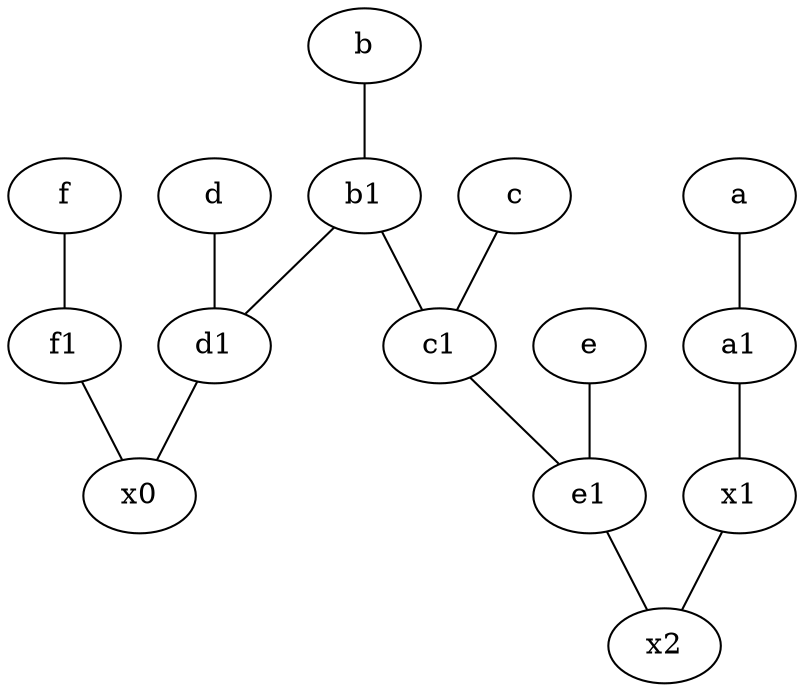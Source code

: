 graph {
	node [labelfontsize=50]
	x0 [labelfontsize=50]
	b1 [labelfontsize=50 pos="9,4!"]
	x2 [labelfontsize=50]
	c1 [labelfontsize=50 pos="4.5,3!"]
	f1 [labelfontsize=50 pos="3,8!"]
	x1 [labelfontsize=50]
	a1 [labelfontsize=50 pos="8,3!"]
	d1 [labelfontsize=50 pos="3,5!"]
	b [labelfontsize=50 pos="10,4!"]
	e1 [labelfontsize=50 pos="7,7!"]
	a -- a1
	c -- c1
	c1 -- e1
	e -- e1
	x1 -- x2
	b1 -- d1
	e1 -- x2
	b1 -- c1
	b -- b1
	a1 -- x1
	d1 -- x0
	f1 -- x0
	d -- d1
	f -- f1
}
